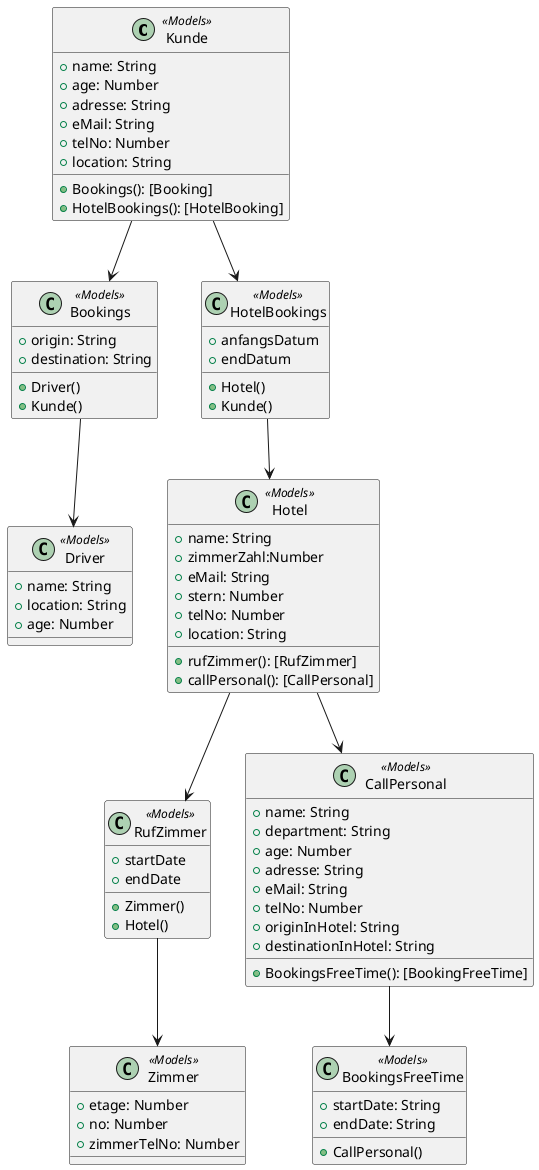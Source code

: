 @startuml

class Kunde <<Models>> {
    + name: String
    + age: Number
    + adresse: String
    + eMail: String
    + telNo: Number
    + location: String
    + Bookings(): [Booking]
    + HotelBookings(): [HotelBooking]
}

class Bookings <<Models>> {
    + Driver()
    + Kunde()
    + origin: String
    + destination: String
}

class HotelBookings <<Models>> {
    + Hotel()
    + Kunde()
    + anfangsDatum
    + endDatum
}

class Hotel <<Models>> {
    + name: String
    + zimmerZahl:Number
    + eMail: String
    + stern: Number
    + telNo: Number
    + location: String
    + rufZimmer(): [RufZimmer]
    + callPersonal(): [CallPersonal]
}

class Driver <<Models>> {
    + name: String
    + location: String
    + age: Number
}

class RufZimmer <<Models>> {
    + Zimmer()
    + Hotel()
    + startDate
    + endDate
}

class CallPersonal <<Models>> {
    + name: String
    + department: String
    + age: Number
    + adresse: String
    + eMail: String
    + telNo: Number
    + originInHotel: String
    + destinationInHotel: String
    + BookingsFreeTime(): [BookingFreeTime]
}

class Zimmer <<Models>> {
    + etage: Number
    + no: Number
    + zimmerTelNo: Number
}

class BookingsFreeTime <<Models>> {
    + CallPersonal()
    + startDate: String
    + endDate: String
}

Kunde -down-> Bookings
Kunde -down-> HotelBookings
Bookings -down-> Driver
HotelBookings -down-> Hotel
Hotel -down-> RufZimmer
Hotel -down-> CallPersonal
RufZimmer -down-> Zimmer
CallPersonal -down-> BookingsFreeTime

' created by Yuksel

@enduml